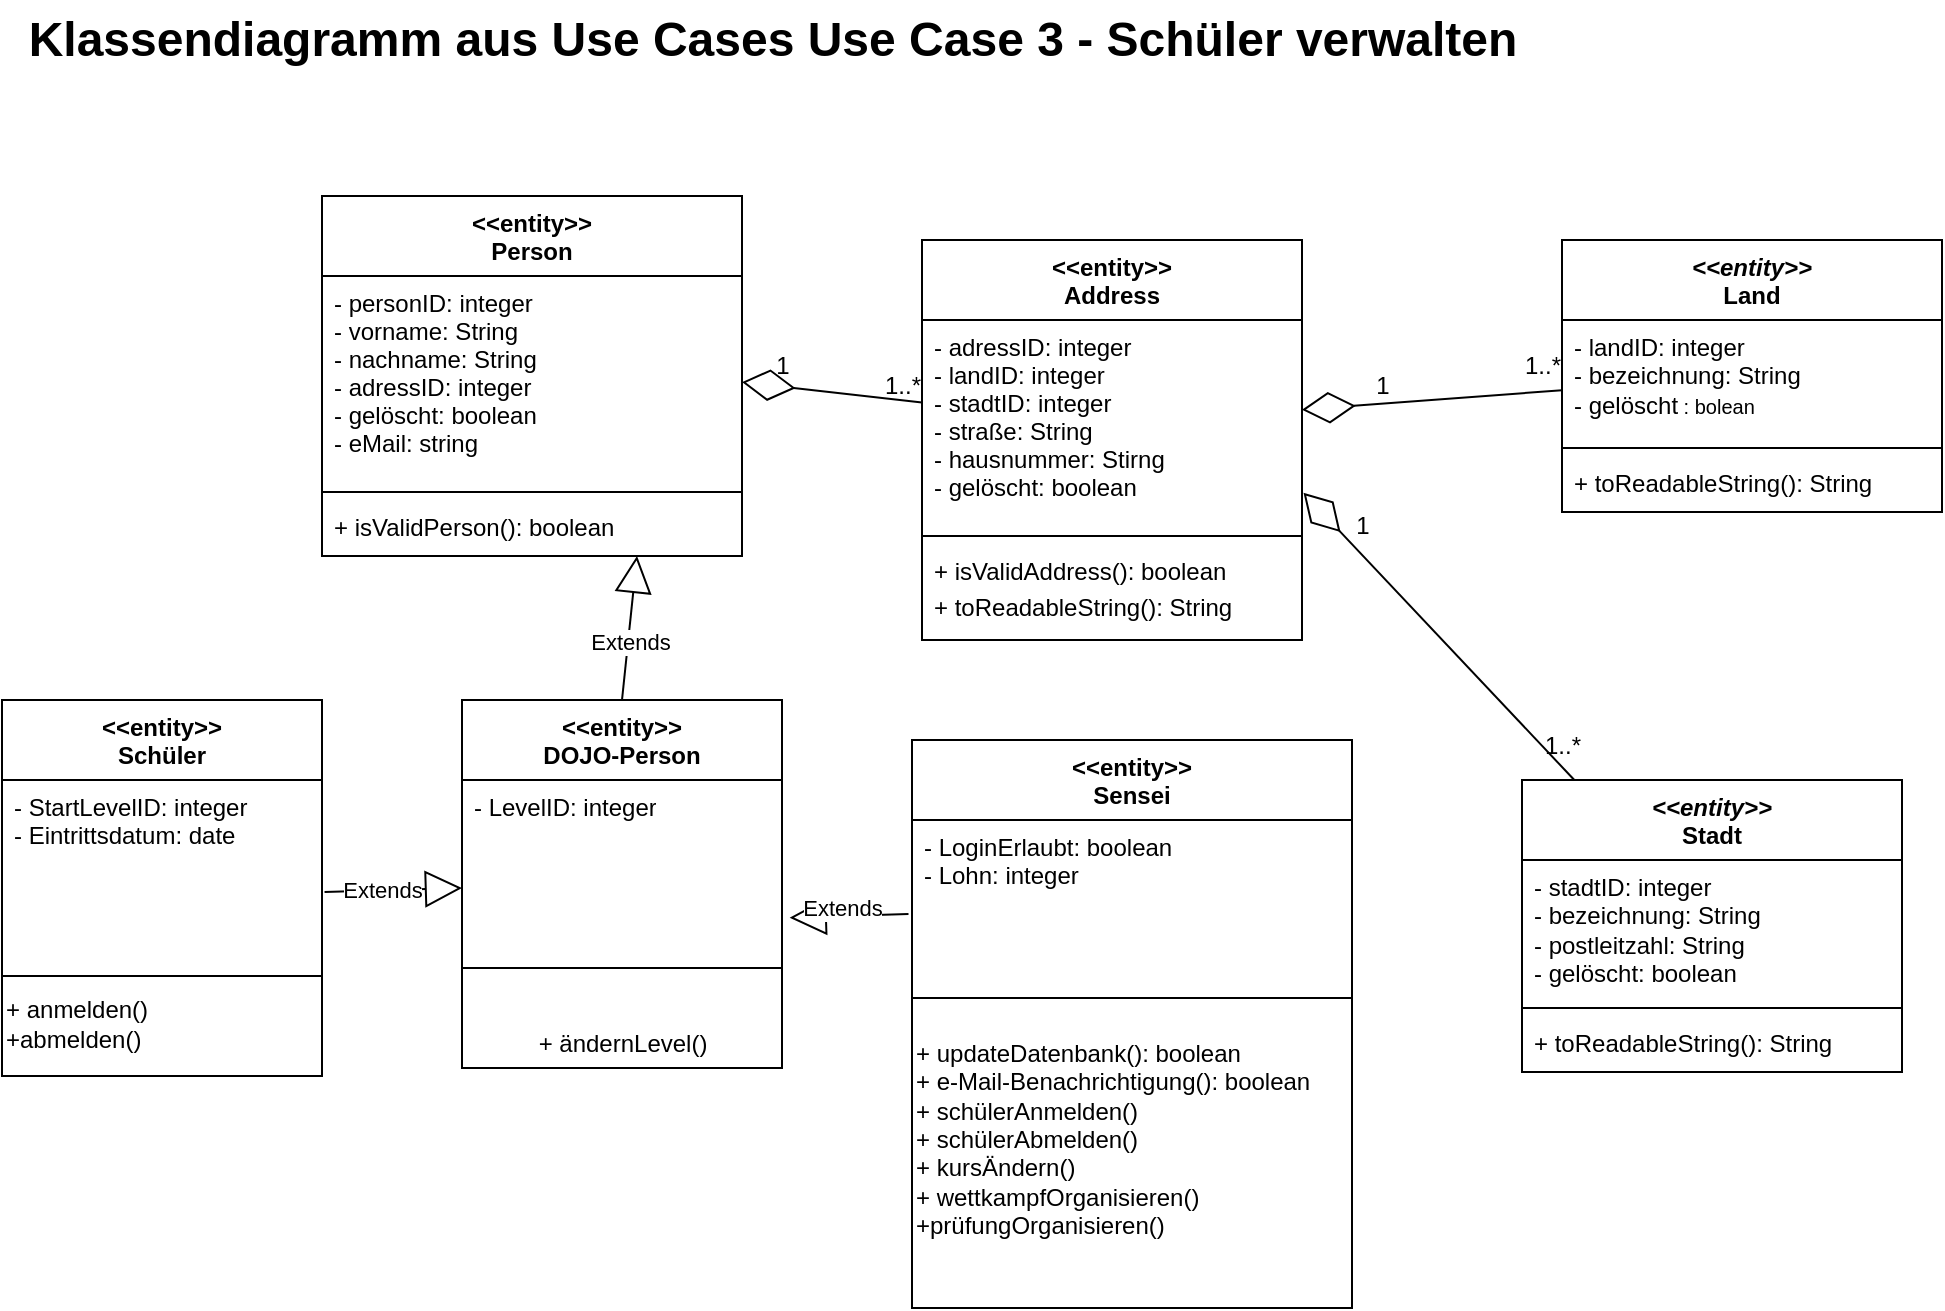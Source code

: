 <mxfile version="24.4.4" type="github">
  <diagram name="Seite-1" id="b443CF1VhAPyvtgchh_f">
    <mxGraphModel dx="1078" dy="453" grid="1" gridSize="10" guides="1" tooltips="1" connect="1" arrows="1" fold="1" page="1" pageScale="1" pageWidth="827" pageHeight="1169" math="0" shadow="0">
      <root>
        <mxCell id="0" />
        <mxCell id="1" parent="0" />
        <mxCell id="PsjCeRsLh5jmi4K4YWCr-8" value="&lt;span style=&quot;text-wrap: nowrap;&quot;&gt;&amp;lt;&amp;lt;entity&amp;gt;&amp;gt;&lt;/span&gt;&lt;br&gt;DOJO-Person" style="swimlane;fontStyle=1;align=center;verticalAlign=top;childLayout=stackLayout;horizontal=1;startSize=40;horizontalStack=0;resizeParent=1;resizeParentMax=0;resizeLast=0;collapsible=1;marginBottom=0;whiteSpace=wrap;html=1;" vertex="1" parent="1">
          <mxGeometry x="530" y="690" width="160" height="184" as="geometry" />
        </mxCell>
        <mxCell id="PsjCeRsLh5jmi4K4YWCr-9" value="&lt;div&gt;- LevelID: integer&lt;/div&gt;" style="text;strokeColor=none;fillColor=none;align=left;verticalAlign=top;spacingLeft=4;spacingRight=4;overflow=hidden;rotatable=0;points=[[0,0.5],[1,0.5]];portConstraint=eastwest;whiteSpace=wrap;html=1;" vertex="1" parent="PsjCeRsLh5jmi4K4YWCr-8">
          <mxGeometry y="40" width="160" height="84" as="geometry" />
        </mxCell>
        <mxCell id="PsjCeRsLh5jmi4K4YWCr-10" value="" style="line;strokeWidth=1;fillColor=none;align=left;verticalAlign=middle;spacingTop=-1;spacingLeft=3;spacingRight=3;rotatable=0;labelPosition=right;points=[];portConstraint=eastwest;strokeColor=inherit;" vertex="1" parent="PsjCeRsLh5jmi4K4YWCr-8">
          <mxGeometry y="124" width="160" height="20" as="geometry" />
        </mxCell>
        <mxCell id="PsjCeRsLh5jmi4K4YWCr-101" value="&lt;div style=&quot;text-align: left;&quot;&gt;&lt;br&gt;&lt;/div&gt;&lt;div style=&quot;text-align: left;&quot;&gt;&lt;span style=&quot;&quot;&gt;+ ändernLevel()&lt;/span&gt;&lt;br&gt;&lt;/div&gt;" style="text;html=1;align=center;verticalAlign=middle;resizable=0;points=[];autosize=1;strokeColor=none;fillColor=none;" vertex="1" parent="PsjCeRsLh5jmi4K4YWCr-8">
          <mxGeometry y="144" width="160" height="40" as="geometry" />
        </mxCell>
        <mxCell id="PsjCeRsLh5jmi4K4YWCr-12" value="&lt;&lt;entity&gt;&gt;&#xa;Schüler" style="swimlane;fontStyle=1;align=center;verticalAlign=top;childLayout=stackLayout;horizontal=1;startSize=40;horizontalStack=0;resizeParent=1;resizeLast=0;collapsible=1;marginBottom=0;rounded=0;shadow=0;strokeWidth=1;" vertex="1" parent="1">
          <mxGeometry x="300" y="690" width="160" height="188" as="geometry">
            <mxRectangle x="130" y="380" width="160" height="26" as="alternateBounds" />
          </mxGeometry>
        </mxCell>
        <mxCell id="PsjCeRsLh5jmi4K4YWCr-13" value="- StartLevelID: integer&#xa;- Eintrittsdatum: date" style="text;align=left;verticalAlign=top;spacingLeft=4;spacingRight=4;overflow=hidden;rotatable=0;points=[[0,0.5],[1,0.5]];portConstraint=eastwest;" vertex="1" parent="PsjCeRsLh5jmi4K4YWCr-12">
          <mxGeometry y="40" width="160" height="94" as="geometry" />
        </mxCell>
        <mxCell id="PsjCeRsLh5jmi4K4YWCr-14" value="" style="line;html=1;strokeWidth=1;align=left;verticalAlign=middle;spacingTop=-1;spacingLeft=3;spacingRight=3;rotatable=0;labelPosition=right;points=[];portConstraint=eastwest;" vertex="1" parent="PsjCeRsLh5jmi4K4YWCr-12">
          <mxGeometry y="134" width="160" height="8" as="geometry" />
        </mxCell>
        <mxCell id="PsjCeRsLh5jmi4K4YWCr-46" value="+ anmelden()&lt;div&gt;+abmelden()&lt;/div&gt;" style="text;html=1;align=left;verticalAlign=middle;resizable=0;points=[];autosize=1;strokeColor=none;fillColor=none;" vertex="1" parent="PsjCeRsLh5jmi4K4YWCr-12">
          <mxGeometry y="142" width="160" height="40" as="geometry" />
        </mxCell>
        <mxCell id="PsjCeRsLh5jmi4K4YWCr-15" value="&lt;&lt;entity&gt;&gt;&#xa;Sensei" style="swimlane;fontStyle=1;align=center;verticalAlign=top;childLayout=stackLayout;horizontal=1;startSize=40;horizontalStack=0;resizeParent=1;resizeLast=0;collapsible=1;marginBottom=0;rounded=0;shadow=0;strokeWidth=1;" vertex="1" parent="1">
          <mxGeometry x="755" y="710" width="220" height="284" as="geometry">
            <mxRectangle x="340" y="380" width="170" height="26" as="alternateBounds" />
          </mxGeometry>
        </mxCell>
        <mxCell id="PsjCeRsLh5jmi4K4YWCr-16" value="- LoginErlaubt: boolean&#xa;- Lohn: integer" style="text;align=left;verticalAlign=top;spacingLeft=4;spacingRight=4;overflow=hidden;rotatable=0;points=[[0,0.5],[1,0.5]];portConstraint=eastwest;" vertex="1" parent="PsjCeRsLh5jmi4K4YWCr-15">
          <mxGeometry y="40" width="220" height="74" as="geometry" />
        </mxCell>
        <mxCell id="PsjCeRsLh5jmi4K4YWCr-17" value="" style="line;html=1;strokeWidth=1;align=left;verticalAlign=middle;spacingTop=-1;spacingLeft=3;spacingRight=3;rotatable=0;labelPosition=right;points=[];portConstraint=eastwest;" vertex="1" parent="PsjCeRsLh5jmi4K4YWCr-15">
          <mxGeometry y="114" width="220" height="30" as="geometry" />
        </mxCell>
        <mxCell id="PsjCeRsLh5jmi4K4YWCr-30" value="+ updateDatenbank(): boolean&lt;br&gt;+ e-Mail-Benachrichtigung(): boolean&lt;br&gt;+ schülerAnmelden()&lt;div&gt;+ schülerAbmelden()&lt;/div&gt;&lt;div&gt;+ kursÄndern()&lt;/div&gt;&lt;div&gt;+ wettkampfOrganisieren()&lt;/div&gt;&lt;div&gt;+prüfungOrganisieren()&lt;/div&gt;&lt;div&gt;&lt;br&gt;&lt;/div&gt;&lt;div&gt;&lt;br&gt;&lt;/div&gt;" style="text;html=1;align=left;verticalAlign=middle;resizable=0;points=[];autosize=1;strokeColor=none;fillColor=none;" vertex="1" parent="PsjCeRsLh5jmi4K4YWCr-15">
          <mxGeometry y="144" width="220" height="140" as="geometry" />
        </mxCell>
        <mxCell id="PsjCeRsLh5jmi4K4YWCr-27" value="" style="endArrow=block;endSize=16;endFill=0;html=1;rounded=0;exitX=0.5;exitY=0;exitDx=0;exitDy=0;entryX=0.75;entryY=1;entryDx=0;entryDy=0;" edge="1" parent="1" source="PsjCeRsLh5jmi4K4YWCr-8" target="PsjCeRsLh5jmi4K4YWCr-95">
          <mxGeometry width="160" relative="1" as="geometry">
            <mxPoint x="240" y="600" as="sourcePoint" />
            <mxPoint x="320" y="600" as="targetPoint" />
          </mxGeometry>
        </mxCell>
        <mxCell id="PsjCeRsLh5jmi4K4YWCr-104" value="Extends" style="edgeLabel;html=1;align=center;verticalAlign=middle;resizable=0;points=[];" vertex="1" connectable="0" parent="PsjCeRsLh5jmi4K4YWCr-27">
          <mxGeometry x="-0.172" y="-1" relative="1" as="geometry">
            <mxPoint as="offset" />
          </mxGeometry>
        </mxCell>
        <mxCell id="PsjCeRsLh5jmi4K4YWCr-28" value="" style="endArrow=block;endSize=16;endFill=0;html=1;rounded=0;exitX=-0.008;exitY=0.635;exitDx=0;exitDy=0;entryX=1.024;entryY=0.82;entryDx=0;entryDy=0;entryPerimeter=0;exitPerimeter=0;" edge="1" parent="1" source="PsjCeRsLh5jmi4K4YWCr-16" target="PsjCeRsLh5jmi4K4YWCr-9">
          <mxGeometry width="160" relative="1" as="geometry">
            <mxPoint x="620" y="700" as="sourcePoint" />
            <mxPoint x="620" y="634" as="targetPoint" />
          </mxGeometry>
        </mxCell>
        <mxCell id="PsjCeRsLh5jmi4K4YWCr-106" value="Extends" style="edgeLabel;html=1;align=center;verticalAlign=middle;resizable=0;points=[];" vertex="1" connectable="0" parent="PsjCeRsLh5jmi4K4YWCr-28">
          <mxGeometry x="0.131" y="-5" relative="1" as="geometry">
            <mxPoint y="1" as="offset" />
          </mxGeometry>
        </mxCell>
        <mxCell id="PsjCeRsLh5jmi4K4YWCr-29" value="" style="endArrow=block;endSize=16;endFill=0;html=1;rounded=0;exitX=1.008;exitY=0.596;exitDx=0;exitDy=0;entryX=0;entryY=0.643;entryDx=0;entryDy=0;entryPerimeter=0;exitPerimeter=0;" edge="1" parent="1" source="PsjCeRsLh5jmi4K4YWCr-13" target="PsjCeRsLh5jmi4K4YWCr-9">
          <mxGeometry width="160" relative="1" as="geometry">
            <mxPoint x="630" y="710" as="sourcePoint" />
            <mxPoint x="630" y="644" as="targetPoint" />
          </mxGeometry>
        </mxCell>
        <mxCell id="PsjCeRsLh5jmi4K4YWCr-105" value="Extends" style="edgeLabel;html=1;align=center;verticalAlign=middle;resizable=0;points=[];" vertex="1" connectable="0" parent="PsjCeRsLh5jmi4K4YWCr-29">
          <mxGeometry x="-0.192" relative="1" as="geometry">
            <mxPoint as="offset" />
          </mxGeometry>
        </mxCell>
        <mxCell id="PsjCeRsLh5jmi4K4YWCr-60" value="&lt;&lt;entity&gt;&gt;&#xa;Address" style="swimlane;fontStyle=1;align=center;verticalAlign=top;childLayout=stackLayout;horizontal=1;startSize=40;horizontalStack=0;resizeParent=1;resizeLast=0;collapsible=1;marginBottom=0;rounded=0;shadow=0;strokeWidth=1;" vertex="1" parent="1">
          <mxGeometry x="760" y="460" width="190" height="200" as="geometry">
            <mxRectangle x="550" y="140" width="160" height="26" as="alternateBounds" />
          </mxGeometry>
        </mxCell>
        <mxCell id="PsjCeRsLh5jmi4K4YWCr-61" value="- adressID: integer&#xa;- landID: integer&#xa;- stadtID: integer&#xa;- straße: String&#xa;- hausnummer: Stirng&#xa;- gelöscht: boolean&#xa;" style="text;align=left;verticalAlign=top;spacingLeft=4;spacingRight=4;overflow=hidden;rotatable=0;points=[[0,0.5],[1,0.5]];portConstraint=eastwest;" vertex="1" parent="PsjCeRsLh5jmi4K4YWCr-60">
          <mxGeometry y="40" width="190" height="104" as="geometry" />
        </mxCell>
        <mxCell id="PsjCeRsLh5jmi4K4YWCr-62" value="" style="line;html=1;strokeWidth=1;align=left;verticalAlign=middle;spacingTop=-1;spacingLeft=3;spacingRight=3;rotatable=0;labelPosition=right;points=[];portConstraint=eastwest;" vertex="1" parent="PsjCeRsLh5jmi4K4YWCr-60">
          <mxGeometry y="144" width="190" height="8" as="geometry" />
        </mxCell>
        <mxCell id="PsjCeRsLh5jmi4K4YWCr-63" value="+ isValidAddress(): boolean" style="text;align=left;verticalAlign=top;spacingLeft=4;spacingRight=4;overflow=hidden;rotatable=0;points=[[0,0.5],[1,0.5]];portConstraint=eastwest;" vertex="1" parent="PsjCeRsLh5jmi4K4YWCr-60">
          <mxGeometry y="152" width="190" height="18" as="geometry" />
        </mxCell>
        <mxCell id="PsjCeRsLh5jmi4K4YWCr-64" value="+ toReadableString(): String" style="text;align=left;verticalAlign=top;spacingLeft=4;spacingRight=4;overflow=hidden;rotatable=0;points=[[0,0.5],[1,0.5]];portConstraint=eastwest;" vertex="1" parent="PsjCeRsLh5jmi4K4YWCr-60">
          <mxGeometry y="170" width="190" height="26" as="geometry" />
        </mxCell>
        <mxCell id="PsjCeRsLh5jmi4K4YWCr-65" value="&lt;span style=&quot;font-style: italic; text-wrap: nowrap;&quot;&gt;&amp;lt;&amp;lt;entity&amp;gt;&amp;gt;&lt;/span&gt;&lt;br&gt;Land" style="swimlane;fontStyle=1;align=center;verticalAlign=top;childLayout=stackLayout;horizontal=1;startSize=40;horizontalStack=0;resizeParent=1;resizeParentMax=0;resizeLast=0;collapsible=1;marginBottom=0;whiteSpace=wrap;html=1;" vertex="1" parent="1">
          <mxGeometry x="1080" y="460" width="190" height="136" as="geometry" />
        </mxCell>
        <mxCell id="PsjCeRsLh5jmi4K4YWCr-66" value="- landID: integer&lt;div&gt;- bezeichnung: String&lt;/div&gt;&lt;div&gt;- gelöscht&lt;span style=&quot;font-size: 10px;&quot;&gt;&amp;nbsp;: bolean&lt;/span&gt;&lt;/div&gt;" style="text;strokeColor=none;fillColor=none;align=left;verticalAlign=top;spacingLeft=4;spacingRight=4;overflow=hidden;rotatable=0;points=[[0,0.5],[1,0.5]];portConstraint=eastwest;whiteSpace=wrap;html=1;" vertex="1" parent="PsjCeRsLh5jmi4K4YWCr-65">
          <mxGeometry y="40" width="190" height="60" as="geometry" />
        </mxCell>
        <mxCell id="PsjCeRsLh5jmi4K4YWCr-67" value="" style="line;strokeWidth=1;fillColor=none;align=left;verticalAlign=middle;spacingTop=-1;spacingLeft=3;spacingRight=3;rotatable=0;labelPosition=right;points=[];portConstraint=eastwest;strokeColor=inherit;" vertex="1" parent="PsjCeRsLh5jmi4K4YWCr-65">
          <mxGeometry y="100" width="190" height="8" as="geometry" />
        </mxCell>
        <mxCell id="PsjCeRsLh5jmi4K4YWCr-68" value="+ toReadableString(): String" style="text;strokeColor=none;fillColor=none;align=left;verticalAlign=top;spacingLeft=4;spacingRight=4;overflow=hidden;rotatable=0;points=[[0,0.5],[1,0.5]];portConstraint=eastwest;whiteSpace=wrap;html=1;" vertex="1" parent="PsjCeRsLh5jmi4K4YWCr-65">
          <mxGeometry y="108" width="190" height="28" as="geometry" />
        </mxCell>
        <mxCell id="PsjCeRsLh5jmi4K4YWCr-69" value="&lt;span style=&quot;color: rgba(0, 0, 0, 0); font-family: monospace; font-size: 0px; font-weight: 400; text-align: start; text-wrap: nowrap;&quot;&gt;%3CmxGraphModel%3E%3Croot%3E%3CmxCell%20id%3D%220%22%2F%3E%3CmxCell%20id%3D%221%22%20parent%3D%220%22%2F%3E%3CmxCell%20id%3D%222%22%20value%3D%22%2B%20toReadableString()%3A%20String%22%20style%3D%22text%3BstrokeColor%3Dnone%3BfillColor%3Dnone%3Balign%3Dleft%3BverticalAlign%3Dtop%3BspacingLeft%3D4%3BspacingRight%3D4%3Boverflow%3Dhidden%3Brotatable%3D0%3Bpoints%3D%5B%5B0%2C0.5%5D%2C%5B1%2C0.5%5D%5D%3BportConstraint%3Deastwest%3BwhiteSpace%3Dwrap%3Bhtml%3D1%3B%22%20vertex%3D%221%22%20parent%3D%221%22%3E%3CmxGeometry%20x%3D%22960%22%20y%3D%22152%22%20width%3D%22190%22%20height%3D%2238%22%20as%3D%22geometry%22%2F%3E%3C%2FmxCell%3E%3C%2Froot%3E%3C%2FmxGraphModel%3E&lt;/span&gt;&lt;span style=&quot;font-style: italic; text-wrap: nowrap;&quot;&gt;&amp;lt;&amp;lt;entity&amp;gt;&amp;gt;&lt;/span&gt;&lt;br&gt;Stadt" style="swimlane;fontStyle=1;align=center;verticalAlign=top;childLayout=stackLayout;horizontal=1;startSize=40;horizontalStack=0;resizeParent=1;resizeParentMax=0;resizeLast=0;collapsible=1;marginBottom=0;whiteSpace=wrap;html=1;" vertex="1" parent="1">
          <mxGeometry x="1060" y="730" width="190" height="146" as="geometry" />
        </mxCell>
        <mxCell id="PsjCeRsLh5jmi4K4YWCr-70" value="- stadtID: integer&lt;div&gt;- bezeichnung: String&lt;/div&gt;&lt;div&gt;- postleitzahl: String&lt;/div&gt;&lt;div&gt;- gelöscht: boolean&lt;/div&gt;&lt;div&gt;&lt;br&gt;&lt;/div&gt;" style="text;strokeColor=none;fillColor=none;align=left;verticalAlign=top;spacingLeft=4;spacingRight=4;overflow=hidden;rotatable=0;points=[[0,0.5],[1,0.5]];portConstraint=eastwest;whiteSpace=wrap;html=1;" vertex="1" parent="PsjCeRsLh5jmi4K4YWCr-69">
          <mxGeometry y="40" width="190" height="70" as="geometry" />
        </mxCell>
        <mxCell id="PsjCeRsLh5jmi4K4YWCr-71" value="" style="line;strokeWidth=1;fillColor=none;align=left;verticalAlign=middle;spacingTop=-1;spacingLeft=3;spacingRight=3;rotatable=0;labelPosition=right;points=[];portConstraint=eastwest;strokeColor=inherit;" vertex="1" parent="PsjCeRsLh5jmi4K4YWCr-69">
          <mxGeometry y="110" width="190" height="8" as="geometry" />
        </mxCell>
        <mxCell id="PsjCeRsLh5jmi4K4YWCr-72" value="+ toReadableString(): String" style="text;strokeColor=none;fillColor=none;align=left;verticalAlign=top;spacingLeft=4;spacingRight=4;overflow=hidden;rotatable=0;points=[[0,0.5],[1,0.5]];portConstraint=eastwest;whiteSpace=wrap;html=1;" vertex="1" parent="PsjCeRsLh5jmi4K4YWCr-69">
          <mxGeometry y="118" width="190" height="28" as="geometry" />
        </mxCell>
        <mxCell id="PsjCeRsLh5jmi4K4YWCr-77" value="" style="group" vertex="1" connectable="0" parent="1">
          <mxGeometry x="975" y="508" width="115" height="40" as="geometry" />
        </mxCell>
        <mxCell id="PsjCeRsLh5jmi4K4YWCr-78" value="" style="endArrow=diamondThin;endFill=0;endSize=24;html=1;rounded=0;" edge="1" parent="PsjCeRsLh5jmi4K4YWCr-77" source="PsjCeRsLh5jmi4K4YWCr-65" target="PsjCeRsLh5jmi4K4YWCr-61">
          <mxGeometry width="160" relative="1" as="geometry">
            <mxPoint x="-5" y="122" as="sourcePoint" />
            <mxPoint x="155" y="122" as="targetPoint" />
          </mxGeometry>
        </mxCell>
        <mxCell id="PsjCeRsLh5jmi4K4YWCr-79" value="1" style="text;html=1;align=center;verticalAlign=middle;resizable=0;points=[];autosize=1;strokeColor=none;fillColor=none;" vertex="1" parent="PsjCeRsLh5jmi4K4YWCr-77">
          <mxGeometry y="10" width="30" height="30" as="geometry" />
        </mxCell>
        <mxCell id="PsjCeRsLh5jmi4K4YWCr-80" value="1..*" style="text;html=1;align=center;verticalAlign=middle;resizable=0;points=[];autosize=1;strokeColor=none;fillColor=none;" vertex="1" parent="PsjCeRsLh5jmi4K4YWCr-77">
          <mxGeometry x="75" width="40" height="30" as="geometry" />
        </mxCell>
        <mxCell id="PsjCeRsLh5jmi4K4YWCr-81" value="" style="group" vertex="1" connectable="0" parent="1">
          <mxGeometry x="965" y="588" width="135" height="140" as="geometry" />
        </mxCell>
        <mxCell id="PsjCeRsLh5jmi4K4YWCr-82" value="" style="endArrow=diamondThin;endFill=0;endSize=24;html=1;rounded=0;entryX=1.004;entryY=0.831;entryDx=0;entryDy=0;entryPerimeter=0;" edge="1" parent="PsjCeRsLh5jmi4K4YWCr-81" source="PsjCeRsLh5jmi4K4YWCr-69" target="PsjCeRsLh5jmi4K4YWCr-61">
          <mxGeometry width="160" relative="1" as="geometry">
            <mxPoint x="-135" y="102" as="sourcePoint" />
            <mxPoint x="25" y="102" as="targetPoint" />
          </mxGeometry>
        </mxCell>
        <mxCell id="PsjCeRsLh5jmi4K4YWCr-83" value="1" style="text;html=1;align=center;verticalAlign=middle;resizable=0;points=[];autosize=1;strokeColor=none;fillColor=none;" vertex="1" parent="PsjCeRsLh5jmi4K4YWCr-81">
          <mxGeometry width="30" height="30" as="geometry" />
        </mxCell>
        <mxCell id="PsjCeRsLh5jmi4K4YWCr-84" value="1..*" style="text;html=1;align=center;verticalAlign=middle;resizable=0;points=[];autosize=1;strokeColor=none;fillColor=none;" vertex="1" parent="PsjCeRsLh5jmi4K4YWCr-81">
          <mxGeometry x="95" y="110" width="40" height="30" as="geometry" />
        </mxCell>
        <mxCell id="PsjCeRsLh5jmi4K4YWCr-90" value="" style="endArrow=diamondThin;endFill=0;endSize=24;html=1;rounded=0;" edge="1" parent="1" source="PsjCeRsLh5jmi4K4YWCr-61">
          <mxGeometry width="160" relative="1" as="geometry">
            <mxPoint x="464.348" y="372" as="sourcePoint" />
            <mxPoint x="670" y="531.057" as="targetPoint" />
          </mxGeometry>
        </mxCell>
        <mxCell id="PsjCeRsLh5jmi4K4YWCr-93" value="1..*" style="text;html=1;align=center;verticalAlign=middle;resizable=0;points=[];autosize=1;strokeColor=none;fillColor=none;" vertex="1" parent="1">
          <mxGeometry x="730" y="518" width="40" height="30" as="geometry" />
        </mxCell>
        <mxCell id="PsjCeRsLh5jmi4K4YWCr-94" value="1" style="text;html=1;align=center;verticalAlign=middle;resizable=0;points=[];autosize=1;strokeColor=none;fillColor=none;" vertex="1" parent="1">
          <mxGeometry x="675" y="508" width="30" height="30" as="geometry" />
        </mxCell>
        <mxCell id="PsjCeRsLh5jmi4K4YWCr-95" value="&lt;&lt;entity&gt;&gt;&#xa;Person" style="swimlane;fontStyle=1;align=center;verticalAlign=top;childLayout=stackLayout;horizontal=1;startSize=40;horizontalStack=0;resizeParent=1;resizeLast=0;collapsible=1;marginBottom=0;rounded=0;shadow=0;strokeWidth=1;" vertex="1" parent="1">
          <mxGeometry x="460" y="438" width="210" height="180" as="geometry">
            <mxRectangle x="230" y="140" width="160" height="26" as="alternateBounds" />
          </mxGeometry>
        </mxCell>
        <mxCell id="PsjCeRsLh5jmi4K4YWCr-96" value="- personID: integer&#xa;- vorname: String&#xa;- nachname: String&#xa;- adressID: integer&#xa;- gelöscht: boolean&#xa;- eMail: string" style="text;align=left;verticalAlign=top;spacingLeft=4;spacingRight=4;overflow=hidden;rotatable=0;points=[[0,0.5],[1,0.5]];portConstraint=eastwest;" vertex="1" parent="PsjCeRsLh5jmi4K4YWCr-95">
          <mxGeometry y="40" width="210" height="104" as="geometry" />
        </mxCell>
        <mxCell id="PsjCeRsLh5jmi4K4YWCr-97" value="" style="line;html=1;strokeWidth=1;align=left;verticalAlign=middle;spacingTop=-1;spacingLeft=3;spacingRight=3;rotatable=0;labelPosition=right;points=[];portConstraint=eastwest;" vertex="1" parent="PsjCeRsLh5jmi4K4YWCr-95">
          <mxGeometry y="144" width="210" height="8" as="geometry" />
        </mxCell>
        <mxCell id="PsjCeRsLh5jmi4K4YWCr-98" value="+ isValidPerson(): boolean" style="text;align=left;verticalAlign=top;spacingLeft=4;spacingRight=4;overflow=hidden;rotatable=0;points=[[0,0.5],[1,0.5]];portConstraint=eastwest;" vertex="1" parent="PsjCeRsLh5jmi4K4YWCr-95">
          <mxGeometry y="152" width="210" height="18" as="geometry" />
        </mxCell>
        <mxCell id="PsjCeRsLh5jmi4K4YWCr-103" value="&lt;b&gt;&lt;font style=&quot;font-size: 24px;&quot;&gt;Klassendiagramm aus Use Cases&amp;nbsp;&lt;/font&gt;&lt;/b&gt;&lt;b&gt;&lt;font style=&quot;font-size: 24px;&quot;&gt;Use Case 3 - Schüler verwalten&lt;/font&gt;&lt;/b&gt;" style="text;html=1;align=center;verticalAlign=middle;resizable=0;points=[];autosize=1;strokeColor=none;fillColor=none;" vertex="1" parent="1">
          <mxGeometry x="300" y="340" width="770" height="40" as="geometry" />
        </mxCell>
      </root>
    </mxGraphModel>
  </diagram>
</mxfile>
